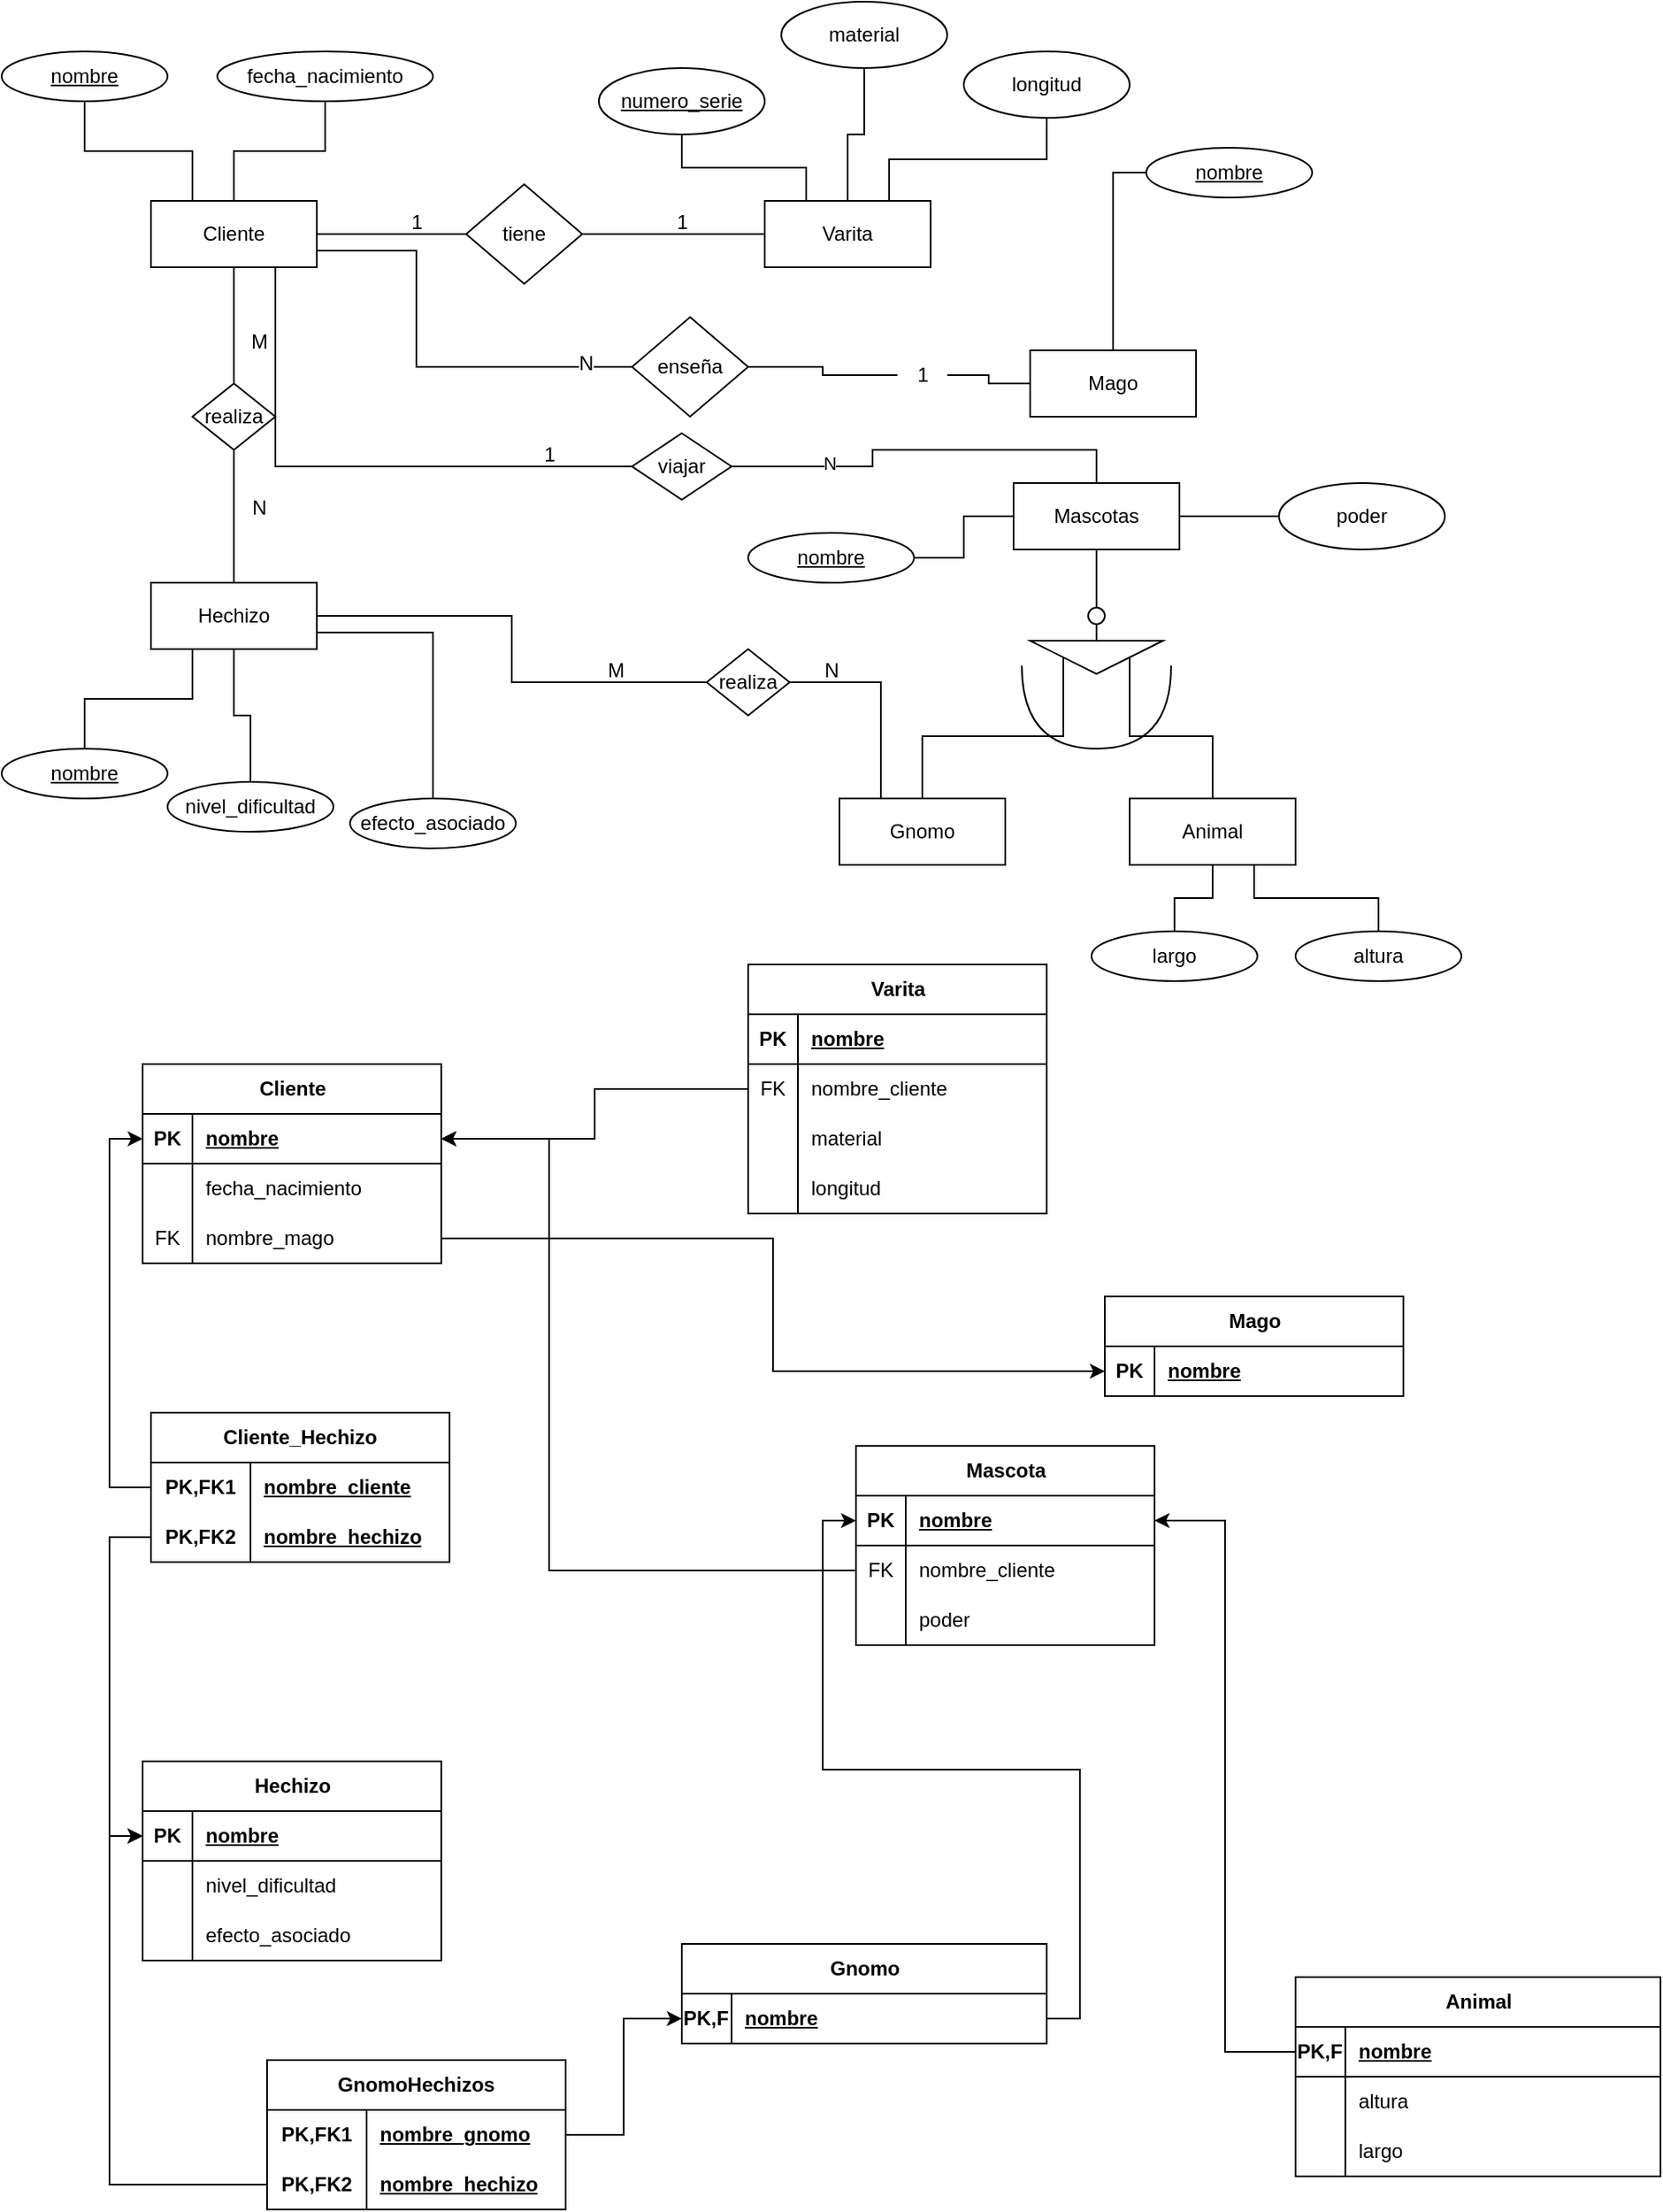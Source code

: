 <mxfile version="24.0.7" type="google">
  <diagram name="Página-1" id="wOPqb2MPbcytkNr85UUd">
    <mxGraphModel grid="1" page="1" gridSize="10" guides="1" tooltips="1" connect="1" arrows="1" fold="1" pageScale="1" pageWidth="827" pageHeight="1169" math="0" shadow="0">
      <root>
        <mxCell id="0" />
        <mxCell id="1" parent="0" />
        <mxCell id="b6xKNZe1MvJrpVU10Exj-15" style="edgeStyle=orthogonalEdgeStyle;shape=connector;rounded=0;orthogonalLoop=1;jettySize=auto;html=1;labelBackgroundColor=default;strokeColor=default;align=center;verticalAlign=middle;fontFamily=Helvetica;fontSize=12;fontColor=default;endArrow=none;endFill=0;elbow=vertical;" edge="1" parent="1" source="b6xKNZe1MvJrpVU10Exj-1">
          <mxGeometry relative="1" as="geometry">
            <mxPoint x="360" y="290" as="targetPoint" />
          </mxGeometry>
        </mxCell>
        <mxCell id="b6xKNZe1MvJrpVU10Exj-35" style="edgeStyle=orthogonalEdgeStyle;shape=connector;rounded=0;orthogonalLoop=1;jettySize=auto;html=1;exitX=0.5;exitY=1;exitDx=0;exitDy=0;entryX=0.5;entryY=0;entryDx=0;entryDy=0;labelBackgroundColor=default;strokeColor=default;align=center;verticalAlign=middle;fontFamily=Helvetica;fontSize=12;fontColor=default;endArrow=none;endFill=0;elbow=vertical;" edge="1" parent="1" source="b6xKNZe1MvJrpVU10Exj-1" target="b6xKNZe1MvJrpVU10Exj-31">
          <mxGeometry relative="1" as="geometry" />
        </mxCell>
        <mxCell id="KpW0eL8vqD1XTN94HoZP-3" style="edgeStyle=orthogonalEdgeStyle;rounded=0;orthogonalLoop=1;jettySize=auto;html=1;exitX=0.75;exitY=1;exitDx=0;exitDy=0;entryX=0;entryY=0.5;entryDx=0;entryDy=0;endArrow=none;endFill=0;" edge="1" parent="1" source="b6xKNZe1MvJrpVU10Exj-1" target="KpW0eL8vqD1XTN94HoZP-17">
          <mxGeometry relative="1" as="geometry">
            <mxPoint x="380" y="395" as="targetPoint" />
          </mxGeometry>
        </mxCell>
        <mxCell id="b6xKNZe1MvJrpVU10Exj-1" value="Cliente" style="whiteSpace=wrap;html=1;align=center;strokeColor=default;verticalAlign=middle;fontFamily=Helvetica;fontSize=12;fontColor=default;fillColor=default;" vertex="1" parent="1">
          <mxGeometry x="160" y="270" width="100" height="40" as="geometry" />
        </mxCell>
        <mxCell id="b6xKNZe1MvJrpVU10Exj-27" style="edgeStyle=orthogonalEdgeStyle;shape=connector;rounded=0;orthogonalLoop=1;jettySize=auto;html=1;exitX=0.5;exitY=1;exitDx=0;exitDy=0;entryX=0.25;entryY=0;entryDx=0;entryDy=0;labelBackgroundColor=default;strokeColor=default;align=center;verticalAlign=middle;fontFamily=Helvetica;fontSize=12;fontColor=default;endArrow=none;endFill=0;elbow=vertical;" edge="1" parent="1" source="b6xKNZe1MvJrpVU10Exj-2" target="b6xKNZe1MvJrpVU10Exj-1">
          <mxGeometry relative="1" as="geometry" />
        </mxCell>
        <mxCell id="b6xKNZe1MvJrpVU10Exj-2" value="nombre" style="ellipse;whiteSpace=wrap;html=1;align=center;fontStyle=4;strokeColor=default;verticalAlign=middle;fontFamily=Helvetica;fontSize=12;fontColor=default;fillColor=default;" vertex="1" parent="1">
          <mxGeometry x="70" y="180" width="100" height="30" as="geometry" />
        </mxCell>
        <mxCell id="b6xKNZe1MvJrpVU10Exj-28" style="edgeStyle=orthogonalEdgeStyle;shape=connector;rounded=0;orthogonalLoop=1;jettySize=auto;html=1;exitX=0.5;exitY=1;exitDx=0;exitDy=0;entryX=0.5;entryY=0;entryDx=0;entryDy=0;labelBackgroundColor=default;strokeColor=default;align=center;verticalAlign=middle;fontFamily=Helvetica;fontSize=12;fontColor=default;endArrow=none;endFill=0;elbow=vertical;" edge="1" parent="1" source="b6xKNZe1MvJrpVU10Exj-4" target="b6xKNZe1MvJrpVU10Exj-1">
          <mxGeometry relative="1" as="geometry" />
        </mxCell>
        <mxCell id="b6xKNZe1MvJrpVU10Exj-4" value="fecha_nacimiento" style="ellipse;whiteSpace=wrap;html=1;align=center;strokeColor=default;verticalAlign=middle;fontFamily=Helvetica;fontSize=12;fontColor=default;fillColor=default;" vertex="1" parent="1">
          <mxGeometry x="200" y="180" width="130" height="30" as="geometry" />
        </mxCell>
        <mxCell id="b6xKNZe1MvJrpVU10Exj-80" style="edgeStyle=orthogonalEdgeStyle;shape=connector;rounded=0;orthogonalLoop=1;jettySize=auto;html=1;exitX=0.5;exitY=0;exitDx=0;exitDy=0;entryX=0.5;entryY=1;entryDx=0;entryDy=0;labelBackgroundColor=default;strokeColor=default;align=center;verticalAlign=middle;fontFamily=Helvetica;fontSize=12;fontColor=default;endArrow=none;endFill=0;elbow=vertical;" edge="1" parent="1" source="b6xKNZe1MvJrpVU10Exj-7" target="b6xKNZe1MvJrpVU10Exj-79">
          <mxGeometry relative="1" as="geometry" />
        </mxCell>
        <mxCell id="b6xKNZe1MvJrpVU10Exj-7" value="Varita" style="whiteSpace=wrap;html=1;align=center;strokeColor=default;verticalAlign=middle;fontFamily=Helvetica;fontSize=12;fontColor=default;fillColor=default;" vertex="1" parent="1">
          <mxGeometry x="530" y="270" width="100" height="40" as="geometry" />
        </mxCell>
        <mxCell id="b6xKNZe1MvJrpVU10Exj-12" style="edgeStyle=orthogonalEdgeStyle;shape=connector;rounded=0;orthogonalLoop=1;jettySize=auto;html=1;exitX=0.5;exitY=1;exitDx=0;exitDy=0;entryX=0.25;entryY=0;entryDx=0;entryDy=0;labelBackgroundColor=default;strokeColor=default;align=center;verticalAlign=middle;fontFamily=Helvetica;fontSize=12;fontColor=default;endArrow=none;endFill=0;elbow=vertical;" edge="1" parent="1" source="b6xKNZe1MvJrpVU10Exj-8" target="b6xKNZe1MvJrpVU10Exj-7">
          <mxGeometry relative="1" as="geometry" />
        </mxCell>
        <mxCell id="b6xKNZe1MvJrpVU10Exj-8" value="numero_serie" style="ellipse;whiteSpace=wrap;html=1;align=center;fontStyle=4;strokeColor=default;verticalAlign=middle;fontFamily=Helvetica;fontSize=12;fontColor=default;fillColor=default;" vertex="1" parent="1">
          <mxGeometry x="430" y="190" width="100" height="40" as="geometry" />
        </mxCell>
        <mxCell id="b6xKNZe1MvJrpVU10Exj-14" style="edgeStyle=orthogonalEdgeStyle;shape=connector;rounded=0;orthogonalLoop=1;jettySize=auto;html=1;exitX=0.5;exitY=1;exitDx=0;exitDy=0;entryX=0.75;entryY=0;entryDx=0;entryDy=0;labelBackgroundColor=default;strokeColor=default;align=center;verticalAlign=middle;fontFamily=Helvetica;fontSize=12;fontColor=default;endArrow=none;endFill=0;elbow=vertical;" edge="1" parent="1" source="b6xKNZe1MvJrpVU10Exj-11" target="b6xKNZe1MvJrpVU10Exj-7">
          <mxGeometry relative="1" as="geometry" />
        </mxCell>
        <mxCell id="b6xKNZe1MvJrpVU10Exj-11" value="longitud" style="ellipse;whiteSpace=wrap;html=1;align=center;strokeColor=default;verticalAlign=middle;fontFamily=Helvetica;fontSize=12;fontColor=default;fillColor=default;" vertex="1" parent="1">
          <mxGeometry x="650" y="180" width="100" height="40" as="geometry" />
        </mxCell>
        <mxCell id="b6xKNZe1MvJrpVU10Exj-17" style="edgeStyle=orthogonalEdgeStyle;shape=connector;rounded=0;orthogonalLoop=1;jettySize=auto;html=1;exitX=1;exitY=0.5;exitDx=0;exitDy=0;entryX=0;entryY=0.5;entryDx=0;entryDy=0;labelBackgroundColor=default;strokeColor=default;align=center;verticalAlign=middle;fontFamily=Helvetica;fontSize=12;fontColor=default;endArrow=none;endFill=0;elbow=vertical;" edge="1" parent="1" source="b6xKNZe1MvJrpVU10Exj-16" target="b6xKNZe1MvJrpVU10Exj-7">
          <mxGeometry relative="1" as="geometry" />
        </mxCell>
        <mxCell id="b6xKNZe1MvJrpVU10Exj-16" value="tiene" style="shape=rhombus;perimeter=rhombusPerimeter;whiteSpace=wrap;html=1;align=center;strokeColor=default;verticalAlign=middle;fontFamily=Helvetica;fontSize=12;fontColor=default;fillColor=default;" vertex="1" parent="1">
          <mxGeometry x="350" y="260" width="70" height="60" as="geometry" />
        </mxCell>
        <mxCell id="b6xKNZe1MvJrpVU10Exj-18" value="1" style="text;html=1;align=center;verticalAlign=middle;resizable=0;points=[];autosize=1;strokeColor=none;fillColor=none;fontSize=12;fontFamily=Helvetica;fontColor=default;" vertex="1" parent="1">
          <mxGeometry x="305" y="268" width="30" height="30" as="geometry" />
        </mxCell>
        <mxCell id="b6xKNZe1MvJrpVU10Exj-19" value="1" style="text;html=1;align=center;verticalAlign=middle;resizable=0;points=[];autosize=1;strokeColor=none;fillColor=none;fontSize=12;fontFamily=Helvetica;fontColor=default;" vertex="1" parent="1">
          <mxGeometry x="465" y="268" width="30" height="30" as="geometry" />
        </mxCell>
        <mxCell id="b6xKNZe1MvJrpVU10Exj-77" style="edgeStyle=orthogonalEdgeStyle;shape=connector;rounded=0;orthogonalLoop=1;jettySize=auto;html=1;entryX=0;entryY=0.5;entryDx=0;entryDy=0;labelBackgroundColor=default;strokeColor=default;align=center;verticalAlign=middle;fontFamily=Helvetica;fontSize=12;fontColor=default;endArrow=none;endFill=0;elbow=vertical;" edge="1" parent="1" source="b6xKNZe1MvJrpVU10Exj-20" target="b6xKNZe1MvJrpVU10Exj-76">
          <mxGeometry relative="1" as="geometry" />
        </mxCell>
        <mxCell id="b6xKNZe1MvJrpVU10Exj-20" value="Hechizo" style="whiteSpace=wrap;html=1;align=center;strokeColor=default;verticalAlign=middle;fontFamily=Helvetica;fontSize=12;fontColor=default;fillColor=default;" vertex="1" parent="1">
          <mxGeometry x="160" y="500" width="100" height="40" as="geometry" />
        </mxCell>
        <mxCell id="b6xKNZe1MvJrpVU10Exj-24" style="edgeStyle=orthogonalEdgeStyle;shape=connector;rounded=0;orthogonalLoop=1;jettySize=auto;html=1;exitX=0.5;exitY=0;exitDx=0;exitDy=0;entryX=0.25;entryY=1;entryDx=0;entryDy=0;labelBackgroundColor=default;strokeColor=default;align=center;verticalAlign=middle;fontFamily=Helvetica;fontSize=12;fontColor=default;endArrow=none;endFill=0;elbow=vertical;" edge="1" parent="1" source="b6xKNZe1MvJrpVU10Exj-21" target="b6xKNZe1MvJrpVU10Exj-20">
          <mxGeometry relative="1" as="geometry" />
        </mxCell>
        <mxCell id="b6xKNZe1MvJrpVU10Exj-21" value="nombre" style="ellipse;whiteSpace=wrap;html=1;align=center;fontStyle=4;strokeColor=default;verticalAlign=middle;fontFamily=Helvetica;fontSize=12;fontColor=default;fillColor=default;" vertex="1" parent="1">
          <mxGeometry x="70" y="600" width="100" height="30" as="geometry" />
        </mxCell>
        <mxCell id="b6xKNZe1MvJrpVU10Exj-25" style="edgeStyle=orthogonalEdgeStyle;shape=connector;rounded=0;orthogonalLoop=1;jettySize=auto;html=1;entryX=0.5;entryY=1;entryDx=0;entryDy=0;labelBackgroundColor=default;strokeColor=default;align=center;verticalAlign=middle;fontFamily=Helvetica;fontSize=12;fontColor=default;endArrow=none;endFill=0;elbow=vertical;" edge="1" parent="1" source="b6xKNZe1MvJrpVU10Exj-22" target="b6xKNZe1MvJrpVU10Exj-20">
          <mxGeometry relative="1" as="geometry" />
        </mxCell>
        <mxCell id="b6xKNZe1MvJrpVU10Exj-22" value="nivel_dificultad" style="ellipse;whiteSpace=wrap;html=1;align=center;strokeColor=default;verticalAlign=middle;fontFamily=Helvetica;fontSize=12;fontColor=default;fillColor=default;" vertex="1" parent="1">
          <mxGeometry x="170" y="620" width="100" height="30" as="geometry" />
        </mxCell>
        <mxCell id="b6xKNZe1MvJrpVU10Exj-36" style="edgeStyle=orthogonalEdgeStyle;shape=connector;rounded=0;orthogonalLoop=1;jettySize=auto;html=1;exitX=0.5;exitY=0;exitDx=0;exitDy=0;entryX=1;entryY=0.75;entryDx=0;entryDy=0;labelBackgroundColor=default;strokeColor=default;align=center;verticalAlign=middle;fontFamily=Helvetica;fontSize=12;fontColor=default;endArrow=none;endFill=0;elbow=vertical;" edge="1" parent="1" source="b6xKNZe1MvJrpVU10Exj-23" target="b6xKNZe1MvJrpVU10Exj-20">
          <mxGeometry relative="1" as="geometry" />
        </mxCell>
        <mxCell id="b6xKNZe1MvJrpVU10Exj-23" value="efecto_asociado" style="ellipse;whiteSpace=wrap;html=1;align=center;strokeColor=default;verticalAlign=middle;fontFamily=Helvetica;fontSize=12;fontColor=default;fillColor=default;" vertex="1" parent="1">
          <mxGeometry x="280" y="630" width="100" height="30" as="geometry" />
        </mxCell>
        <mxCell id="b6xKNZe1MvJrpVU10Exj-32" style="edgeStyle=orthogonalEdgeStyle;shape=connector;rounded=0;orthogonalLoop=1;jettySize=auto;html=1;entryX=0.5;entryY=0;entryDx=0;entryDy=0;labelBackgroundColor=default;strokeColor=default;align=center;verticalAlign=middle;fontFamily=Helvetica;fontSize=12;fontColor=default;endArrow=none;endFill=0;elbow=vertical;" edge="1" parent="1" source="b6xKNZe1MvJrpVU10Exj-31" target="b6xKNZe1MvJrpVU10Exj-20">
          <mxGeometry relative="1" as="geometry" />
        </mxCell>
        <mxCell id="b6xKNZe1MvJrpVU10Exj-31" value="realiza" style="shape=rhombus;perimeter=rhombusPerimeter;whiteSpace=wrap;html=1;align=center;strokeColor=default;verticalAlign=middle;fontFamily=Helvetica;fontSize=12;fontColor=default;fillColor=default;" vertex="1" parent="1">
          <mxGeometry x="185" y="380" width="50" height="40" as="geometry" />
        </mxCell>
        <mxCell id="b6xKNZe1MvJrpVU10Exj-33" value="N" style="text;html=1;align=center;verticalAlign=middle;resizable=0;points=[];autosize=1;strokeColor=none;fillColor=none;fontSize=12;fontFamily=Helvetica;fontColor=default;" vertex="1" parent="1">
          <mxGeometry x="210" y="440" width="30" height="30" as="geometry" />
        </mxCell>
        <mxCell id="b6xKNZe1MvJrpVU10Exj-34" value="M" style="text;html=1;align=center;verticalAlign=middle;resizable=0;points=[];autosize=1;strokeColor=none;fillColor=none;fontSize=12;fontFamily=Helvetica;fontColor=default;" vertex="1" parent="1">
          <mxGeometry x="210" y="340" width="30" height="30" as="geometry" />
        </mxCell>
        <mxCell id="b6xKNZe1MvJrpVU10Exj-48" style="edgeStyle=orthogonalEdgeStyle;shape=connector;rounded=0;orthogonalLoop=1;jettySize=auto;html=1;entryX=1;entryY=0.5;entryDx=0;entryDy=0;labelBackgroundColor=default;strokeColor=default;align=center;verticalAlign=middle;fontFamily=Helvetica;fontSize=12;fontColor=default;endArrow=none;endFill=0;elbow=vertical;" edge="1" parent="1" source="b6xKNZe1MvJrpVU10Exj-51" target="b6xKNZe1MvJrpVU10Exj-47">
          <mxGeometry relative="1" as="geometry" />
        </mxCell>
        <mxCell id="b6xKNZe1MvJrpVU10Exj-42" value="Mago" style="whiteSpace=wrap;html=1;align=center;strokeColor=default;verticalAlign=middle;fontFamily=Helvetica;fontSize=12;fontColor=default;fillColor=default;" vertex="1" parent="1">
          <mxGeometry x="690" y="360" width="100" height="40" as="geometry" />
        </mxCell>
        <mxCell id="b6xKNZe1MvJrpVU10Exj-55" style="edgeStyle=orthogonalEdgeStyle;shape=connector;rounded=0;orthogonalLoop=1;jettySize=auto;html=1;entryX=0.5;entryY=0;entryDx=0;entryDy=0;labelBackgroundColor=default;strokeColor=default;align=center;verticalAlign=middle;fontFamily=Helvetica;fontSize=12;fontColor=default;endArrow=none;endFill=0;elbow=vertical;" edge="1" parent="1" source="b6xKNZe1MvJrpVU10Exj-43" target="b6xKNZe1MvJrpVU10Exj-42">
          <mxGeometry relative="1" as="geometry">
            <Array as="points">
              <mxPoint x="740" y="253" />
            </Array>
          </mxGeometry>
        </mxCell>
        <mxCell id="b6xKNZe1MvJrpVU10Exj-43" value="nombre" style="ellipse;whiteSpace=wrap;html=1;align=center;fontStyle=4;strokeColor=default;verticalAlign=middle;fontFamily=Helvetica;fontSize=12;fontColor=default;fillColor=default;" vertex="1" parent="1">
          <mxGeometry x="760" y="238" width="100" height="30" as="geometry" />
        </mxCell>
        <mxCell id="b6xKNZe1MvJrpVU10Exj-49" style="edgeStyle=orthogonalEdgeStyle;shape=connector;rounded=0;orthogonalLoop=1;jettySize=auto;html=1;entryX=1;entryY=0.75;entryDx=0;entryDy=0;labelBackgroundColor=default;strokeColor=default;align=center;verticalAlign=middle;fontFamily=Helvetica;fontSize=12;fontColor=default;endArrow=none;endFill=0;elbow=vertical;" edge="1" parent="1" source="b6xKNZe1MvJrpVU10Exj-47" target="b6xKNZe1MvJrpVU10Exj-1">
          <mxGeometry relative="1" as="geometry">
            <Array as="points">
              <mxPoint x="320" y="370" />
              <mxPoint x="320" y="300" />
            </Array>
          </mxGeometry>
        </mxCell>
        <mxCell id="b6xKNZe1MvJrpVU10Exj-50" value="N" style="edgeLabel;html=1;align=center;verticalAlign=middle;resizable=0;points=[];fontSize=12;fontFamily=Helvetica;fontColor=default;" connectable="0" vertex="1" parent="b6xKNZe1MvJrpVU10Exj-49">
          <mxGeometry x="-0.786" y="-2" relative="1" as="geometry">
            <mxPoint as="offset" />
          </mxGeometry>
        </mxCell>
        <mxCell id="b6xKNZe1MvJrpVU10Exj-47" value="enseña" style="shape=rhombus;perimeter=rhombusPerimeter;whiteSpace=wrap;html=1;align=center;strokeColor=default;verticalAlign=middle;fontFamily=Helvetica;fontSize=12;fontColor=default;fillColor=default;" vertex="1" parent="1">
          <mxGeometry x="450" y="340" width="70" height="60" as="geometry" />
        </mxCell>
        <mxCell id="b6xKNZe1MvJrpVU10Exj-56" value="" style="edgeStyle=orthogonalEdgeStyle;shape=connector;rounded=0;orthogonalLoop=1;jettySize=auto;html=1;entryX=1;entryY=0.5;entryDx=0;entryDy=0;labelBackgroundColor=default;strokeColor=default;align=center;verticalAlign=middle;fontFamily=Helvetica;fontSize=12;fontColor=default;endArrow=none;endFill=0;elbow=vertical;" edge="1" parent="1" source="b6xKNZe1MvJrpVU10Exj-42" target="b6xKNZe1MvJrpVU10Exj-51">
          <mxGeometry relative="1" as="geometry">
            <mxPoint x="690" y="380" as="sourcePoint" />
            <mxPoint x="480" y="430" as="targetPoint" />
          </mxGeometry>
        </mxCell>
        <mxCell id="b6xKNZe1MvJrpVU10Exj-51" value="1" style="text;html=1;align=center;verticalAlign=middle;resizable=0;points=[];autosize=1;strokeColor=none;fillColor=none;fontSize=12;fontFamily=Helvetica;fontColor=default;" vertex="1" parent="1">
          <mxGeometry x="610" y="360" width="30" height="30" as="geometry" />
        </mxCell>
        <mxCell id="b6xKNZe1MvJrpVU10Exj-61" style="edgeStyle=orthogonalEdgeStyle;shape=connector;rounded=0;orthogonalLoop=1;jettySize=auto;html=1;exitX=0.5;exitY=1;exitDx=0;exitDy=0;entryX=0;entryY=0.5;entryDx=0;entryDy=0;labelBackgroundColor=default;strokeColor=default;align=center;verticalAlign=middle;fontFamily=Helvetica;fontSize=12;fontColor=default;endArrow=none;endFill=0;elbow=vertical;" edge="1" parent="1" source="b6xKNZe1MvJrpVU10Exj-58" target="b6xKNZe1MvJrpVU10Exj-59">
          <mxGeometry relative="1" as="geometry" />
        </mxCell>
        <mxCell id="b6xKNZe1MvJrpVU10Exj-182" style="edgeStyle=orthogonalEdgeStyle;shape=connector;rounded=0;orthogonalLoop=1;jettySize=auto;html=1;entryX=0;entryY=0.5;entryDx=0;entryDy=0;labelBackgroundColor=default;strokeColor=default;align=center;verticalAlign=middle;fontFamily=Helvetica;fontSize=12;fontColor=default;endArrow=none;endFill=0;elbow=vertical;" edge="1" parent="1" source="b6xKNZe1MvJrpVU10Exj-58" target="b6xKNZe1MvJrpVU10Exj-181">
          <mxGeometry relative="1" as="geometry" />
        </mxCell>
        <mxCell id="b6xKNZe1MvJrpVU10Exj-58" value="Mascotas" style="whiteSpace=wrap;html=1;align=center;strokeColor=default;verticalAlign=middle;fontFamily=Helvetica;fontSize=12;fontColor=default;fillColor=default;" vertex="1" parent="1">
          <mxGeometry x="680" y="440" width="100" height="40" as="geometry" />
        </mxCell>
        <mxCell id="b6xKNZe1MvJrpVU10Exj-67" style="edgeStyle=orthogonalEdgeStyle;shape=connector;rounded=0;orthogonalLoop=1;jettySize=auto;html=1;exitX=0.5;exitY=0;exitDx=0;exitDy=0;labelBackgroundColor=default;strokeColor=default;align=center;verticalAlign=middle;fontFamily=Helvetica;fontSize=12;fontColor=default;endArrow=none;endFill=0;elbow=vertical;" edge="1" parent="1" source="b6xKNZe1MvJrpVU10Exj-59" target="b6xKNZe1MvJrpVU10Exj-63">
          <mxGeometry relative="1" as="geometry" />
        </mxCell>
        <mxCell id="b6xKNZe1MvJrpVU10Exj-59" value="" style="triangle;whiteSpace=wrap;html=1;strokeColor=default;align=center;verticalAlign=middle;fontFamily=Helvetica;fontSize=12;fontColor=default;fillColor=default;rotation=90;" vertex="1" parent="1">
          <mxGeometry x="720" y="505" width="20" height="80" as="geometry" />
        </mxCell>
        <mxCell id="b6xKNZe1MvJrpVU10Exj-60" value="" style="ellipse;whiteSpace=wrap;html=1;aspect=fixed;strokeColor=default;align=center;verticalAlign=middle;fontFamily=Helvetica;fontSize=12;fontColor=default;fillColor=default;" vertex="1" parent="1">
          <mxGeometry x="725" y="515" width="10" height="10" as="geometry" />
        </mxCell>
        <mxCell id="b6xKNZe1MvJrpVU10Exj-66" style="edgeStyle=orthogonalEdgeStyle;shape=connector;rounded=0;orthogonalLoop=1;jettySize=auto;html=1;exitX=0.5;exitY=0;exitDx=0;exitDy=0;entryX=0.5;entryY=1;entryDx=0;entryDy=0;labelBackgroundColor=default;strokeColor=default;align=center;verticalAlign=middle;fontFamily=Helvetica;fontSize=12;fontColor=default;endArrow=none;endFill=0;elbow=vertical;" edge="1" parent="1" source="b6xKNZe1MvJrpVU10Exj-62" target="b6xKNZe1MvJrpVU10Exj-59">
          <mxGeometry relative="1" as="geometry" />
        </mxCell>
        <mxCell id="b6xKNZe1MvJrpVU10Exj-62" value="Gnomo" style="whiteSpace=wrap;html=1;align=center;strokeColor=default;verticalAlign=middle;fontFamily=Helvetica;fontSize=12;fontColor=default;fillColor=default;" vertex="1" parent="1">
          <mxGeometry x="575" y="630" width="100" height="40" as="geometry" />
        </mxCell>
        <mxCell id="b6xKNZe1MvJrpVU10Exj-75" style="edgeStyle=orthogonalEdgeStyle;shape=connector;rounded=0;orthogonalLoop=1;jettySize=auto;html=1;exitX=0.75;exitY=1;exitDx=0;exitDy=0;entryX=0.5;entryY=0;entryDx=0;entryDy=0;labelBackgroundColor=default;strokeColor=default;align=center;verticalAlign=middle;fontFamily=Helvetica;fontSize=12;fontColor=default;endArrow=none;endFill=0;elbow=vertical;" edge="1" parent="1" source="b6xKNZe1MvJrpVU10Exj-63" target="b6xKNZe1MvJrpVU10Exj-72">
          <mxGeometry relative="1" as="geometry" />
        </mxCell>
        <mxCell id="b6xKNZe1MvJrpVU10Exj-63" value="Animal" style="whiteSpace=wrap;html=1;align=center;strokeColor=default;verticalAlign=middle;fontFamily=Helvetica;fontSize=12;fontColor=default;fillColor=default;" vertex="1" parent="1">
          <mxGeometry x="750" y="630" width="100" height="40" as="geometry" />
        </mxCell>
        <mxCell id="b6xKNZe1MvJrpVU10Exj-65" style="edgeStyle=orthogonalEdgeStyle;shape=connector;rounded=0;orthogonalLoop=1;jettySize=auto;html=1;exitX=1;exitY=0.5;exitDx=0;exitDy=0;entryX=0;entryY=0.5;entryDx=0;entryDy=0;labelBackgroundColor=default;strokeColor=default;align=center;verticalAlign=middle;fontFamily=Helvetica;fontSize=12;fontColor=default;endArrow=none;endFill=0;elbow=vertical;" edge="1" parent="1" source="b6xKNZe1MvJrpVU10Exj-64" target="b6xKNZe1MvJrpVU10Exj-58">
          <mxGeometry relative="1" as="geometry" />
        </mxCell>
        <mxCell id="b6xKNZe1MvJrpVU10Exj-64" value="nombre" style="ellipse;whiteSpace=wrap;html=1;align=center;fontStyle=4;strokeColor=default;verticalAlign=middle;fontFamily=Helvetica;fontSize=12;fontColor=default;fillColor=default;" vertex="1" parent="1">
          <mxGeometry x="520" y="470" width="100" height="30" as="geometry" />
        </mxCell>
        <mxCell id="b6xKNZe1MvJrpVU10Exj-71" value="" style="curved=1;endArrow=none;html=1;rounded=0;labelBackgroundColor=default;strokeColor=default;align=center;verticalAlign=middle;fontFamily=Helvetica;fontSize=12;fontColor=default;shape=connector;edgeStyle=orthogonalEdgeStyle;elbow=vertical;endFill=0;" edge="1" parent="1">
          <mxGeometry width="50" height="50" relative="1" as="geometry">
            <mxPoint x="685" y="550" as="sourcePoint" />
            <mxPoint x="775" y="550" as="targetPoint" />
            <Array as="points">
              <mxPoint x="775" y="600" />
              <mxPoint x="725" y="550" />
            </Array>
          </mxGeometry>
        </mxCell>
        <mxCell id="b6xKNZe1MvJrpVU10Exj-72" value="altura" style="ellipse;whiteSpace=wrap;html=1;align=center;strokeColor=default;verticalAlign=middle;fontFamily=Helvetica;fontSize=12;fontColor=default;fillColor=default;" vertex="1" parent="1">
          <mxGeometry x="850" y="710" width="100" height="30" as="geometry" />
        </mxCell>
        <mxCell id="b6xKNZe1MvJrpVU10Exj-74" style="edgeStyle=orthogonalEdgeStyle;shape=connector;rounded=0;orthogonalLoop=1;jettySize=auto;html=1;exitX=0.5;exitY=0;exitDx=0;exitDy=0;entryX=0.5;entryY=1;entryDx=0;entryDy=0;labelBackgroundColor=default;strokeColor=default;align=center;verticalAlign=middle;fontFamily=Helvetica;fontSize=12;fontColor=default;endArrow=none;endFill=0;elbow=vertical;" edge="1" parent="1" source="b6xKNZe1MvJrpVU10Exj-73" target="b6xKNZe1MvJrpVU10Exj-63">
          <mxGeometry relative="1" as="geometry" />
        </mxCell>
        <mxCell id="b6xKNZe1MvJrpVU10Exj-73" value="largo" style="ellipse;whiteSpace=wrap;html=1;align=center;strokeColor=default;verticalAlign=middle;fontFamily=Helvetica;fontSize=12;fontColor=default;fillColor=default;" vertex="1" parent="1">
          <mxGeometry x="727" y="710" width="100" height="30" as="geometry" />
        </mxCell>
        <mxCell id="b6xKNZe1MvJrpVU10Exj-78" style="edgeStyle=orthogonalEdgeStyle;shape=connector;rounded=0;orthogonalLoop=1;jettySize=auto;html=1;exitX=1;exitY=0.5;exitDx=0;exitDy=0;entryX=0.25;entryY=0;entryDx=0;entryDy=0;labelBackgroundColor=default;strokeColor=default;align=center;verticalAlign=middle;fontFamily=Helvetica;fontSize=12;fontColor=default;endArrow=none;endFill=0;elbow=vertical;" edge="1" parent="1" source="b6xKNZe1MvJrpVU10Exj-76" target="b6xKNZe1MvJrpVU10Exj-62">
          <mxGeometry relative="1" as="geometry" />
        </mxCell>
        <mxCell id="b6xKNZe1MvJrpVU10Exj-76" value="realiza" style="shape=rhombus;perimeter=rhombusPerimeter;whiteSpace=wrap;html=1;align=center;strokeColor=default;verticalAlign=middle;fontFamily=Helvetica;fontSize=12;fontColor=default;fillColor=default;" vertex="1" parent="1">
          <mxGeometry x="495" y="540" width="50" height="40" as="geometry" />
        </mxCell>
        <mxCell id="b6xKNZe1MvJrpVU10Exj-79" value="material" style="ellipse;whiteSpace=wrap;html=1;align=center;strokeColor=default;verticalAlign=middle;fontFamily=Helvetica;fontSize=12;fontColor=default;fillColor=default;" vertex="1" parent="1">
          <mxGeometry x="540" y="150" width="100" height="40" as="geometry" />
        </mxCell>
        <mxCell id="b6xKNZe1MvJrpVU10Exj-94" value="Cliente" style="shape=table;startSize=30;container=1;collapsible=1;childLayout=tableLayout;fixedRows=1;rowLines=0;fontStyle=1;align=center;resizeLast=1;html=1;strokeColor=default;verticalAlign=middle;fontFamily=Helvetica;fontSize=12;fontColor=default;fillColor=default;" vertex="1" parent="1">
          <mxGeometry x="155" y="790" width="180" height="120" as="geometry" />
        </mxCell>
        <mxCell id="b6xKNZe1MvJrpVU10Exj-95" value="" style="shape=tableRow;horizontal=0;startSize=0;swimlaneHead=0;swimlaneBody=0;fillColor=none;collapsible=0;dropTarget=0;points=[[0,0.5],[1,0.5]];portConstraint=eastwest;top=0;left=0;right=0;bottom=1;strokeColor=default;align=center;verticalAlign=middle;fontFamily=Helvetica;fontSize=12;fontColor=default;html=1;" vertex="1" parent="b6xKNZe1MvJrpVU10Exj-94">
          <mxGeometry y="30" width="180" height="30" as="geometry" />
        </mxCell>
        <mxCell id="b6xKNZe1MvJrpVU10Exj-96" value="PK" style="shape=partialRectangle;connectable=0;fillColor=none;top=0;left=0;bottom=0;right=0;fontStyle=1;overflow=hidden;whiteSpace=wrap;html=1;strokeColor=default;align=center;verticalAlign=middle;fontFamily=Helvetica;fontSize=12;fontColor=default;" vertex="1" parent="b6xKNZe1MvJrpVU10Exj-95">
          <mxGeometry width="30" height="30" as="geometry">
            <mxRectangle width="30" height="30" as="alternateBounds" />
          </mxGeometry>
        </mxCell>
        <mxCell id="b6xKNZe1MvJrpVU10Exj-97" value="nombre" style="shape=partialRectangle;connectable=0;fillColor=none;top=0;left=0;bottom=0;right=0;align=left;spacingLeft=6;fontStyle=5;overflow=hidden;whiteSpace=wrap;html=1;strokeColor=default;verticalAlign=middle;fontFamily=Helvetica;fontSize=12;fontColor=default;" vertex="1" parent="b6xKNZe1MvJrpVU10Exj-95">
          <mxGeometry x="30" width="150" height="30" as="geometry">
            <mxRectangle width="150" height="30" as="alternateBounds" />
          </mxGeometry>
        </mxCell>
        <mxCell id="b6xKNZe1MvJrpVU10Exj-98" value="" style="shape=tableRow;horizontal=0;startSize=0;swimlaneHead=0;swimlaneBody=0;fillColor=none;collapsible=0;dropTarget=0;points=[[0,0.5],[1,0.5]];portConstraint=eastwest;top=0;left=0;right=0;bottom=0;strokeColor=default;align=center;verticalAlign=middle;fontFamily=Helvetica;fontSize=12;fontColor=default;html=1;" vertex="1" parent="b6xKNZe1MvJrpVU10Exj-94">
          <mxGeometry y="60" width="180" height="30" as="geometry" />
        </mxCell>
        <mxCell id="b6xKNZe1MvJrpVU10Exj-99" value="" style="shape=partialRectangle;connectable=0;fillColor=none;top=0;left=0;bottom=0;right=0;editable=1;overflow=hidden;whiteSpace=wrap;html=1;strokeColor=default;align=center;verticalAlign=middle;fontFamily=Helvetica;fontSize=12;fontColor=default;" vertex="1" parent="b6xKNZe1MvJrpVU10Exj-98">
          <mxGeometry width="30" height="30" as="geometry">
            <mxRectangle width="30" height="30" as="alternateBounds" />
          </mxGeometry>
        </mxCell>
        <mxCell id="b6xKNZe1MvJrpVU10Exj-100" value="fecha_nacimiento" style="shape=partialRectangle;connectable=0;fillColor=none;top=0;left=0;bottom=0;right=0;align=left;spacingLeft=6;overflow=hidden;whiteSpace=wrap;html=1;strokeColor=default;verticalAlign=middle;fontFamily=Helvetica;fontSize=12;fontColor=default;" vertex="1" parent="b6xKNZe1MvJrpVU10Exj-98">
          <mxGeometry x="30" width="150" height="30" as="geometry">
            <mxRectangle width="150" height="30" as="alternateBounds" />
          </mxGeometry>
        </mxCell>
        <mxCell id="b6xKNZe1MvJrpVU10Exj-121" value="" style="shape=tableRow;horizontal=0;startSize=0;swimlaneHead=0;swimlaneBody=0;fillColor=none;collapsible=0;dropTarget=0;points=[[0,0.5],[1,0.5]];portConstraint=eastwest;top=0;left=0;right=0;bottom=0;strokeColor=default;align=center;verticalAlign=middle;fontFamily=Helvetica;fontSize=12;fontColor=default;html=1;" vertex="1" parent="b6xKNZe1MvJrpVU10Exj-94">
          <mxGeometry y="90" width="180" height="30" as="geometry" />
        </mxCell>
        <mxCell id="b6xKNZe1MvJrpVU10Exj-122" value="FK" style="shape=partialRectangle;connectable=0;fillColor=none;top=0;left=0;bottom=0;right=0;editable=1;overflow=hidden;whiteSpace=wrap;html=1;strokeColor=default;align=center;verticalAlign=middle;fontFamily=Helvetica;fontSize=12;fontColor=default;" vertex="1" parent="b6xKNZe1MvJrpVU10Exj-121">
          <mxGeometry width="30" height="30" as="geometry">
            <mxRectangle width="30" height="30" as="alternateBounds" />
          </mxGeometry>
        </mxCell>
        <mxCell id="b6xKNZe1MvJrpVU10Exj-123" value="nombre_mago" style="shape=partialRectangle;connectable=0;fillColor=none;top=0;left=0;bottom=0;right=0;align=left;spacingLeft=6;overflow=hidden;whiteSpace=wrap;html=1;strokeColor=default;verticalAlign=middle;fontFamily=Helvetica;fontSize=12;fontColor=default;" vertex="1" parent="b6xKNZe1MvJrpVU10Exj-121">
          <mxGeometry x="30" width="150" height="30" as="geometry">
            <mxRectangle width="150" height="30" as="alternateBounds" />
          </mxGeometry>
        </mxCell>
        <mxCell id="b6xKNZe1MvJrpVU10Exj-107" value="Varita" style="shape=table;startSize=30;container=1;collapsible=1;childLayout=tableLayout;fixedRows=1;rowLines=0;fontStyle=1;align=center;resizeLast=1;html=1;strokeColor=default;verticalAlign=middle;fontFamily=Helvetica;fontSize=12;fontColor=default;fillColor=default;" vertex="1" parent="1">
          <mxGeometry x="520" y="730" width="180" height="150" as="geometry" />
        </mxCell>
        <mxCell id="b6xKNZe1MvJrpVU10Exj-108" value="" style="shape=tableRow;horizontal=0;startSize=0;swimlaneHead=0;swimlaneBody=0;fillColor=none;collapsible=0;dropTarget=0;points=[[0,0.5],[1,0.5]];portConstraint=eastwest;top=0;left=0;right=0;bottom=1;strokeColor=default;align=center;verticalAlign=middle;fontFamily=Helvetica;fontSize=12;fontColor=default;html=1;" vertex="1" parent="b6xKNZe1MvJrpVU10Exj-107">
          <mxGeometry y="30" width="180" height="30" as="geometry" />
        </mxCell>
        <mxCell id="b6xKNZe1MvJrpVU10Exj-109" value="PK" style="shape=partialRectangle;connectable=0;fillColor=none;top=0;left=0;bottom=0;right=0;fontStyle=1;overflow=hidden;whiteSpace=wrap;html=1;strokeColor=default;align=center;verticalAlign=middle;fontFamily=Helvetica;fontSize=12;fontColor=default;" vertex="1" parent="b6xKNZe1MvJrpVU10Exj-108">
          <mxGeometry width="30" height="30" as="geometry">
            <mxRectangle width="30" height="30" as="alternateBounds" />
          </mxGeometry>
        </mxCell>
        <mxCell id="b6xKNZe1MvJrpVU10Exj-110" value="nombre" style="shape=partialRectangle;connectable=0;fillColor=none;top=0;left=0;bottom=0;right=0;align=left;spacingLeft=6;fontStyle=5;overflow=hidden;whiteSpace=wrap;html=1;strokeColor=default;verticalAlign=middle;fontFamily=Helvetica;fontSize=12;fontColor=default;" vertex="1" parent="b6xKNZe1MvJrpVU10Exj-108">
          <mxGeometry x="30" width="150" height="30" as="geometry">
            <mxRectangle width="150" height="30" as="alternateBounds" />
          </mxGeometry>
        </mxCell>
        <mxCell id="b6xKNZe1MvJrpVU10Exj-111" value="" style="shape=tableRow;horizontal=0;startSize=0;swimlaneHead=0;swimlaneBody=0;fillColor=none;collapsible=0;dropTarget=0;points=[[0,0.5],[1,0.5]];portConstraint=eastwest;top=0;left=0;right=0;bottom=0;strokeColor=default;align=center;verticalAlign=middle;fontFamily=Helvetica;fontSize=12;fontColor=default;html=1;" vertex="1" parent="b6xKNZe1MvJrpVU10Exj-107">
          <mxGeometry y="60" width="180" height="30" as="geometry" />
        </mxCell>
        <mxCell id="b6xKNZe1MvJrpVU10Exj-112" value="FK" style="shape=partialRectangle;connectable=0;fillColor=none;top=0;left=0;bottom=0;right=0;editable=1;overflow=hidden;whiteSpace=wrap;html=1;strokeColor=default;align=center;verticalAlign=middle;fontFamily=Helvetica;fontSize=12;fontColor=default;" vertex="1" parent="b6xKNZe1MvJrpVU10Exj-111">
          <mxGeometry width="30" height="30" as="geometry">
            <mxRectangle width="30" height="30" as="alternateBounds" />
          </mxGeometry>
        </mxCell>
        <mxCell id="b6xKNZe1MvJrpVU10Exj-113" value="nombre_cliente" style="shape=partialRectangle;connectable=0;fillColor=none;top=0;left=0;bottom=0;right=0;align=left;spacingLeft=6;overflow=hidden;whiteSpace=wrap;html=1;strokeColor=default;verticalAlign=middle;fontFamily=Helvetica;fontSize=12;fontColor=default;" vertex="1" parent="b6xKNZe1MvJrpVU10Exj-111">
          <mxGeometry x="30" width="150" height="30" as="geometry">
            <mxRectangle width="150" height="30" as="alternateBounds" />
          </mxGeometry>
        </mxCell>
        <mxCell id="b6xKNZe1MvJrpVU10Exj-114" value="" style="shape=tableRow;horizontal=0;startSize=0;swimlaneHead=0;swimlaneBody=0;fillColor=none;collapsible=0;dropTarget=0;points=[[0,0.5],[1,0.5]];portConstraint=eastwest;top=0;left=0;right=0;bottom=0;strokeColor=default;align=center;verticalAlign=middle;fontFamily=Helvetica;fontSize=12;fontColor=default;html=1;" vertex="1" parent="b6xKNZe1MvJrpVU10Exj-107">
          <mxGeometry y="90" width="180" height="30" as="geometry" />
        </mxCell>
        <mxCell id="b6xKNZe1MvJrpVU10Exj-115" value="" style="shape=partialRectangle;connectable=0;fillColor=none;top=0;left=0;bottom=0;right=0;editable=1;overflow=hidden;whiteSpace=wrap;html=1;strokeColor=default;align=center;verticalAlign=middle;fontFamily=Helvetica;fontSize=12;fontColor=default;" vertex="1" parent="b6xKNZe1MvJrpVU10Exj-114">
          <mxGeometry width="30" height="30" as="geometry">
            <mxRectangle width="30" height="30" as="alternateBounds" />
          </mxGeometry>
        </mxCell>
        <mxCell id="b6xKNZe1MvJrpVU10Exj-116" value="material" style="shape=partialRectangle;connectable=0;fillColor=none;top=0;left=0;bottom=0;right=0;align=left;spacingLeft=6;overflow=hidden;whiteSpace=wrap;html=1;strokeColor=default;verticalAlign=middle;fontFamily=Helvetica;fontSize=12;fontColor=default;" vertex="1" parent="b6xKNZe1MvJrpVU10Exj-114">
          <mxGeometry x="30" width="150" height="30" as="geometry">
            <mxRectangle width="150" height="30" as="alternateBounds" />
          </mxGeometry>
        </mxCell>
        <mxCell id="b6xKNZe1MvJrpVU10Exj-117" value="" style="shape=tableRow;horizontal=0;startSize=0;swimlaneHead=0;swimlaneBody=0;fillColor=none;collapsible=0;dropTarget=0;points=[[0,0.5],[1,0.5]];portConstraint=eastwest;top=0;left=0;right=0;bottom=0;strokeColor=default;align=center;verticalAlign=middle;fontFamily=Helvetica;fontSize=12;fontColor=default;html=1;" vertex="1" parent="b6xKNZe1MvJrpVU10Exj-107">
          <mxGeometry y="120" width="180" height="30" as="geometry" />
        </mxCell>
        <mxCell id="b6xKNZe1MvJrpVU10Exj-118" value="" style="shape=partialRectangle;connectable=0;fillColor=none;top=0;left=0;bottom=0;right=0;editable=1;overflow=hidden;whiteSpace=wrap;html=1;strokeColor=default;align=center;verticalAlign=middle;fontFamily=Helvetica;fontSize=12;fontColor=default;" vertex="1" parent="b6xKNZe1MvJrpVU10Exj-117">
          <mxGeometry width="30" height="30" as="geometry">
            <mxRectangle width="30" height="30" as="alternateBounds" />
          </mxGeometry>
        </mxCell>
        <mxCell id="b6xKNZe1MvJrpVU10Exj-119" value="longitud" style="shape=partialRectangle;connectable=0;fillColor=none;top=0;left=0;bottom=0;right=0;align=left;spacingLeft=6;overflow=hidden;whiteSpace=wrap;html=1;strokeColor=default;verticalAlign=middle;fontFamily=Helvetica;fontSize=12;fontColor=default;" vertex="1" parent="b6xKNZe1MvJrpVU10Exj-117">
          <mxGeometry x="30" width="150" height="30" as="geometry">
            <mxRectangle width="150" height="30" as="alternateBounds" />
          </mxGeometry>
        </mxCell>
        <mxCell id="b6xKNZe1MvJrpVU10Exj-120" style="edgeStyle=orthogonalEdgeStyle;shape=connector;rounded=0;orthogonalLoop=1;jettySize=auto;html=1;exitX=0;exitY=0.5;exitDx=0;exitDy=0;entryX=1;entryY=0.5;entryDx=0;entryDy=0;labelBackgroundColor=default;strokeColor=default;align=center;verticalAlign=middle;fontFamily=Helvetica;fontSize=12;fontColor=default;endArrow=classic;endFill=1;elbow=vertical;" edge="1" parent="1" source="b6xKNZe1MvJrpVU10Exj-111" target="b6xKNZe1MvJrpVU10Exj-95">
          <mxGeometry relative="1" as="geometry" />
        </mxCell>
        <mxCell id="b6xKNZe1MvJrpVU10Exj-124" value="Mago" style="shape=table;startSize=30;container=1;collapsible=1;childLayout=tableLayout;fixedRows=1;rowLines=0;fontStyle=1;align=center;resizeLast=1;html=1;strokeColor=default;verticalAlign=middle;fontFamily=Helvetica;fontSize=12;fontColor=default;fillColor=default;" vertex="1" parent="1">
          <mxGeometry x="735" y="930" width="180" height="60" as="geometry" />
        </mxCell>
        <mxCell id="b6xKNZe1MvJrpVU10Exj-125" value="" style="shape=tableRow;horizontal=0;startSize=0;swimlaneHead=0;swimlaneBody=0;fillColor=none;collapsible=0;dropTarget=0;points=[[0,0.5],[1,0.5]];portConstraint=eastwest;top=0;left=0;right=0;bottom=1;strokeColor=default;align=center;verticalAlign=middle;fontFamily=Helvetica;fontSize=12;fontColor=default;html=1;" vertex="1" parent="b6xKNZe1MvJrpVU10Exj-124">
          <mxGeometry y="30" width="180" height="30" as="geometry" />
        </mxCell>
        <mxCell id="b6xKNZe1MvJrpVU10Exj-126" value="PK" style="shape=partialRectangle;connectable=0;fillColor=none;top=0;left=0;bottom=0;right=0;fontStyle=1;overflow=hidden;whiteSpace=wrap;html=1;strokeColor=default;align=center;verticalAlign=middle;fontFamily=Helvetica;fontSize=12;fontColor=default;" vertex="1" parent="b6xKNZe1MvJrpVU10Exj-125">
          <mxGeometry width="30" height="30" as="geometry">
            <mxRectangle width="30" height="30" as="alternateBounds" />
          </mxGeometry>
        </mxCell>
        <mxCell id="b6xKNZe1MvJrpVU10Exj-127" value="nombre" style="shape=partialRectangle;connectable=0;fillColor=none;top=0;left=0;bottom=0;right=0;align=left;spacingLeft=6;fontStyle=5;overflow=hidden;whiteSpace=wrap;html=1;strokeColor=default;verticalAlign=middle;fontFamily=Helvetica;fontSize=12;fontColor=default;" vertex="1" parent="b6xKNZe1MvJrpVU10Exj-125">
          <mxGeometry x="30" width="150" height="30" as="geometry">
            <mxRectangle width="150" height="30" as="alternateBounds" />
          </mxGeometry>
        </mxCell>
        <mxCell id="b6xKNZe1MvJrpVU10Exj-137" style="edgeStyle=orthogonalEdgeStyle;shape=connector;rounded=0;orthogonalLoop=1;jettySize=auto;html=1;entryX=0;entryY=0.5;entryDx=0;entryDy=0;labelBackgroundColor=default;strokeColor=default;align=center;verticalAlign=middle;fontFamily=Helvetica;fontSize=12;fontColor=default;endArrow=classic;endFill=1;elbow=vertical;" edge="1" parent="1" source="b6xKNZe1MvJrpVU10Exj-121" target="b6xKNZe1MvJrpVU10Exj-125">
          <mxGeometry relative="1" as="geometry" />
        </mxCell>
        <mxCell id="b6xKNZe1MvJrpVU10Exj-148" value="Hechizo" style="shape=table;startSize=30;container=1;collapsible=1;childLayout=tableLayout;fixedRows=1;rowLines=0;fontStyle=1;align=center;resizeLast=1;html=1;strokeColor=default;verticalAlign=middle;fontFamily=Helvetica;fontSize=12;fontColor=default;fillColor=default;" vertex="1" parent="1">
          <mxGeometry x="155" y="1210" width="180" height="120" as="geometry" />
        </mxCell>
        <mxCell id="b6xKNZe1MvJrpVU10Exj-149" value="" style="shape=tableRow;horizontal=0;startSize=0;swimlaneHead=0;swimlaneBody=0;fillColor=none;collapsible=0;dropTarget=0;points=[[0,0.5],[1,0.5]];portConstraint=eastwest;top=0;left=0;right=0;bottom=1;strokeColor=default;align=center;verticalAlign=middle;fontFamily=Helvetica;fontSize=12;fontColor=default;html=1;" vertex="1" parent="b6xKNZe1MvJrpVU10Exj-148">
          <mxGeometry y="30" width="180" height="30" as="geometry" />
        </mxCell>
        <mxCell id="b6xKNZe1MvJrpVU10Exj-150" value="PK" style="shape=partialRectangle;connectable=0;fillColor=none;top=0;left=0;bottom=0;right=0;fontStyle=1;overflow=hidden;whiteSpace=wrap;html=1;strokeColor=default;align=center;verticalAlign=middle;fontFamily=Helvetica;fontSize=12;fontColor=default;" vertex="1" parent="b6xKNZe1MvJrpVU10Exj-149">
          <mxGeometry width="30" height="30" as="geometry">
            <mxRectangle width="30" height="30" as="alternateBounds" />
          </mxGeometry>
        </mxCell>
        <mxCell id="b6xKNZe1MvJrpVU10Exj-151" value="nombre" style="shape=partialRectangle;connectable=0;fillColor=none;top=0;left=0;bottom=0;right=0;align=left;spacingLeft=6;fontStyle=5;overflow=hidden;whiteSpace=wrap;html=1;strokeColor=default;verticalAlign=middle;fontFamily=Helvetica;fontSize=12;fontColor=default;" vertex="1" parent="b6xKNZe1MvJrpVU10Exj-149">
          <mxGeometry x="30" width="150" height="30" as="geometry">
            <mxRectangle width="150" height="30" as="alternateBounds" />
          </mxGeometry>
        </mxCell>
        <mxCell id="b6xKNZe1MvJrpVU10Exj-152" value="" style="shape=tableRow;horizontal=0;startSize=0;swimlaneHead=0;swimlaneBody=0;fillColor=none;collapsible=0;dropTarget=0;points=[[0,0.5],[1,0.5]];portConstraint=eastwest;top=0;left=0;right=0;bottom=0;strokeColor=default;align=center;verticalAlign=middle;fontFamily=Helvetica;fontSize=12;fontColor=default;html=1;" vertex="1" parent="b6xKNZe1MvJrpVU10Exj-148">
          <mxGeometry y="60" width="180" height="30" as="geometry" />
        </mxCell>
        <mxCell id="b6xKNZe1MvJrpVU10Exj-153" value="" style="shape=partialRectangle;connectable=0;fillColor=none;top=0;left=0;bottom=0;right=0;editable=1;overflow=hidden;whiteSpace=wrap;html=1;strokeColor=default;align=center;verticalAlign=middle;fontFamily=Helvetica;fontSize=12;fontColor=default;" vertex="1" parent="b6xKNZe1MvJrpVU10Exj-152">
          <mxGeometry width="30" height="30" as="geometry">
            <mxRectangle width="30" height="30" as="alternateBounds" />
          </mxGeometry>
        </mxCell>
        <mxCell id="b6xKNZe1MvJrpVU10Exj-154" value="nivel_dificultad" style="shape=partialRectangle;connectable=0;fillColor=none;top=0;left=0;bottom=0;right=0;align=left;spacingLeft=6;overflow=hidden;whiteSpace=wrap;html=1;strokeColor=default;verticalAlign=middle;fontFamily=Helvetica;fontSize=12;fontColor=default;" vertex="1" parent="b6xKNZe1MvJrpVU10Exj-152">
          <mxGeometry x="30" width="150" height="30" as="geometry">
            <mxRectangle width="150" height="30" as="alternateBounds" />
          </mxGeometry>
        </mxCell>
        <mxCell id="b6xKNZe1MvJrpVU10Exj-155" value="" style="shape=tableRow;horizontal=0;startSize=0;swimlaneHead=0;swimlaneBody=0;fillColor=none;collapsible=0;dropTarget=0;points=[[0,0.5],[1,0.5]];portConstraint=eastwest;top=0;left=0;right=0;bottom=0;strokeColor=default;align=center;verticalAlign=middle;fontFamily=Helvetica;fontSize=12;fontColor=default;html=1;" vertex="1" parent="b6xKNZe1MvJrpVU10Exj-148">
          <mxGeometry y="90" width="180" height="30" as="geometry" />
        </mxCell>
        <mxCell id="b6xKNZe1MvJrpVU10Exj-156" value="" style="shape=partialRectangle;connectable=0;fillColor=none;top=0;left=0;bottom=0;right=0;editable=1;overflow=hidden;whiteSpace=wrap;html=1;strokeColor=default;align=center;verticalAlign=middle;fontFamily=Helvetica;fontSize=12;fontColor=default;" vertex="1" parent="b6xKNZe1MvJrpVU10Exj-155">
          <mxGeometry width="30" height="30" as="geometry">
            <mxRectangle width="30" height="30" as="alternateBounds" />
          </mxGeometry>
        </mxCell>
        <mxCell id="b6xKNZe1MvJrpVU10Exj-157" value="efecto_asociado" style="shape=partialRectangle;connectable=0;fillColor=none;top=0;left=0;bottom=0;right=0;align=left;spacingLeft=6;overflow=hidden;whiteSpace=wrap;html=1;strokeColor=default;verticalAlign=middle;fontFamily=Helvetica;fontSize=12;fontColor=default;" vertex="1" parent="b6xKNZe1MvJrpVU10Exj-155">
          <mxGeometry x="30" width="150" height="30" as="geometry">
            <mxRectangle width="150" height="30" as="alternateBounds" />
          </mxGeometry>
        </mxCell>
        <mxCell id="b6xKNZe1MvJrpVU10Exj-158" value="Cliente_Hechizo" style="shape=table;startSize=30;container=1;collapsible=1;childLayout=tableLayout;fixedRows=1;rowLines=0;fontStyle=1;align=center;resizeLast=1;html=1;whiteSpace=wrap;strokeColor=default;verticalAlign=middle;fontFamily=Helvetica;fontSize=12;fontColor=default;fillColor=default;" vertex="1" parent="1">
          <mxGeometry x="160" y="1000" width="180" height="90" as="geometry" />
        </mxCell>
        <mxCell id="b6xKNZe1MvJrpVU10Exj-159" value="" style="shape=tableRow;horizontal=0;startSize=0;swimlaneHead=0;swimlaneBody=0;fillColor=none;collapsible=0;dropTarget=0;points=[[0,0.5],[1,0.5]];portConstraint=eastwest;top=0;left=0;right=0;bottom=0;html=1;strokeColor=default;align=center;verticalAlign=middle;fontFamily=Helvetica;fontSize=12;fontColor=default;" vertex="1" parent="b6xKNZe1MvJrpVU10Exj-158">
          <mxGeometry y="30" width="180" height="30" as="geometry" />
        </mxCell>
        <mxCell id="b6xKNZe1MvJrpVU10Exj-160" value="PK,FK1" style="shape=partialRectangle;connectable=0;fillColor=none;top=0;left=0;bottom=0;right=0;fontStyle=1;overflow=hidden;html=1;whiteSpace=wrap;strokeColor=default;align=center;verticalAlign=middle;fontFamily=Helvetica;fontSize=12;fontColor=default;" vertex="1" parent="b6xKNZe1MvJrpVU10Exj-159">
          <mxGeometry width="60" height="30" as="geometry">
            <mxRectangle width="60" height="30" as="alternateBounds" />
          </mxGeometry>
        </mxCell>
        <mxCell id="b6xKNZe1MvJrpVU10Exj-161" value="nombre_cliente" style="shape=partialRectangle;connectable=0;fillColor=none;top=0;left=0;bottom=0;right=0;align=left;spacingLeft=6;fontStyle=5;overflow=hidden;html=1;whiteSpace=wrap;strokeColor=default;verticalAlign=middle;fontFamily=Helvetica;fontSize=12;fontColor=default;" vertex="1" parent="b6xKNZe1MvJrpVU10Exj-159">
          <mxGeometry x="60" width="120" height="30" as="geometry">
            <mxRectangle width="120" height="30" as="alternateBounds" />
          </mxGeometry>
        </mxCell>
        <mxCell id="b6xKNZe1MvJrpVU10Exj-162" value="" style="shape=tableRow;horizontal=0;startSize=0;swimlaneHead=0;swimlaneBody=0;fillColor=none;collapsible=0;dropTarget=0;points=[[0,0.5],[1,0.5]];portConstraint=eastwest;top=0;left=0;right=0;bottom=1;html=1;strokeColor=default;align=center;verticalAlign=middle;fontFamily=Helvetica;fontSize=12;fontColor=default;" vertex="1" parent="b6xKNZe1MvJrpVU10Exj-158">
          <mxGeometry y="60" width="180" height="30" as="geometry" />
        </mxCell>
        <mxCell id="b6xKNZe1MvJrpVU10Exj-163" value="PK,FK2" style="shape=partialRectangle;connectable=0;fillColor=none;top=0;left=0;bottom=0;right=0;fontStyle=1;overflow=hidden;html=1;whiteSpace=wrap;strokeColor=default;align=center;verticalAlign=middle;fontFamily=Helvetica;fontSize=12;fontColor=default;" vertex="1" parent="b6xKNZe1MvJrpVU10Exj-162">
          <mxGeometry width="60" height="30" as="geometry">
            <mxRectangle width="60" height="30" as="alternateBounds" />
          </mxGeometry>
        </mxCell>
        <mxCell id="b6xKNZe1MvJrpVU10Exj-164" value="nombre_hechizo" style="shape=partialRectangle;connectable=0;fillColor=none;top=0;left=0;bottom=0;right=0;align=left;spacingLeft=6;fontStyle=5;overflow=hidden;html=1;whiteSpace=wrap;strokeColor=default;verticalAlign=middle;fontFamily=Helvetica;fontSize=12;fontColor=default;" vertex="1" parent="b6xKNZe1MvJrpVU10Exj-162">
          <mxGeometry x="60" width="120" height="30" as="geometry">
            <mxRectangle width="120" height="30" as="alternateBounds" />
          </mxGeometry>
        </mxCell>
        <mxCell id="b6xKNZe1MvJrpVU10Exj-171" style="edgeStyle=orthogonalEdgeStyle;shape=connector;rounded=0;orthogonalLoop=1;jettySize=auto;html=1;entryX=0;entryY=0.5;entryDx=0;entryDy=0;labelBackgroundColor=default;strokeColor=default;align=center;verticalAlign=middle;fontFamily=Helvetica;fontSize=12;fontColor=default;endArrow=classic;endFill=1;elbow=vertical;" edge="1" parent="1" source="b6xKNZe1MvJrpVU10Exj-159" target="b6xKNZe1MvJrpVU10Exj-95">
          <mxGeometry relative="1" as="geometry" />
        </mxCell>
        <mxCell id="b6xKNZe1MvJrpVU10Exj-172" style="edgeStyle=orthogonalEdgeStyle;shape=connector;rounded=0;orthogonalLoop=1;jettySize=auto;html=1;entryX=0;entryY=0.5;entryDx=0;entryDy=0;labelBackgroundColor=default;strokeColor=default;align=center;verticalAlign=middle;fontFamily=Helvetica;fontSize=12;fontColor=default;endArrow=classic;endFill=1;elbow=vertical;" edge="1" parent="1" source="b6xKNZe1MvJrpVU10Exj-162" target="b6xKNZe1MvJrpVU10Exj-149">
          <mxGeometry relative="1" as="geometry" />
        </mxCell>
        <mxCell id="b6xKNZe1MvJrpVU10Exj-181" value="poder" style="ellipse;whiteSpace=wrap;html=1;align=center;strokeColor=default;verticalAlign=middle;fontFamily=Helvetica;fontSize=12;fontColor=default;fillColor=default;" vertex="1" parent="1">
          <mxGeometry x="840" y="440" width="100" height="40" as="geometry" />
        </mxCell>
        <mxCell id="b6xKNZe1MvJrpVU10Exj-186" value="Mascota" style="shape=table;startSize=30;container=1;collapsible=1;childLayout=tableLayout;fixedRows=1;rowLines=0;fontStyle=1;align=center;resizeLast=1;html=1;strokeColor=default;verticalAlign=middle;fontFamily=Helvetica;fontSize=12;fontColor=default;fillColor=default;" vertex="1" parent="1">
          <mxGeometry x="585" y="1020" width="180" height="120" as="geometry" />
        </mxCell>
        <mxCell id="b6xKNZe1MvJrpVU10Exj-187" value="" style="shape=tableRow;horizontal=0;startSize=0;swimlaneHead=0;swimlaneBody=0;fillColor=none;collapsible=0;dropTarget=0;points=[[0,0.5],[1,0.5]];portConstraint=eastwest;top=0;left=0;right=0;bottom=1;strokeColor=default;align=center;verticalAlign=middle;fontFamily=Helvetica;fontSize=12;fontColor=default;html=1;" vertex="1" parent="b6xKNZe1MvJrpVU10Exj-186">
          <mxGeometry y="30" width="180" height="30" as="geometry" />
        </mxCell>
        <mxCell id="b6xKNZe1MvJrpVU10Exj-188" value="PK" style="shape=partialRectangle;connectable=0;fillColor=none;top=0;left=0;bottom=0;right=0;fontStyle=1;overflow=hidden;whiteSpace=wrap;html=1;strokeColor=default;align=center;verticalAlign=middle;fontFamily=Helvetica;fontSize=12;fontColor=default;" vertex="1" parent="b6xKNZe1MvJrpVU10Exj-187">
          <mxGeometry width="30" height="30" as="geometry">
            <mxRectangle width="30" height="30" as="alternateBounds" />
          </mxGeometry>
        </mxCell>
        <mxCell id="b6xKNZe1MvJrpVU10Exj-189" value="nombre" style="shape=partialRectangle;connectable=0;fillColor=none;top=0;left=0;bottom=0;right=0;align=left;spacingLeft=6;fontStyle=5;overflow=hidden;whiteSpace=wrap;html=1;strokeColor=default;verticalAlign=middle;fontFamily=Helvetica;fontSize=12;fontColor=default;" vertex="1" parent="b6xKNZe1MvJrpVU10Exj-187">
          <mxGeometry x="30" width="150" height="30" as="geometry">
            <mxRectangle width="150" height="30" as="alternateBounds" />
          </mxGeometry>
        </mxCell>
        <mxCell id="b6xKNZe1MvJrpVU10Exj-190" value="" style="shape=tableRow;horizontal=0;startSize=0;swimlaneHead=0;swimlaneBody=0;fillColor=none;collapsible=0;dropTarget=0;points=[[0,0.5],[1,0.5]];portConstraint=eastwest;top=0;left=0;right=0;bottom=0;strokeColor=default;align=center;verticalAlign=middle;fontFamily=Helvetica;fontSize=12;fontColor=default;html=1;" vertex="1" parent="b6xKNZe1MvJrpVU10Exj-186">
          <mxGeometry y="60" width="180" height="30" as="geometry" />
        </mxCell>
        <mxCell id="b6xKNZe1MvJrpVU10Exj-191" value="FK" style="shape=partialRectangle;connectable=0;fillColor=none;top=0;left=0;bottom=0;right=0;editable=1;overflow=hidden;whiteSpace=wrap;html=1;strokeColor=default;align=center;verticalAlign=middle;fontFamily=Helvetica;fontSize=12;fontColor=default;" vertex="1" parent="b6xKNZe1MvJrpVU10Exj-190">
          <mxGeometry width="30" height="30" as="geometry">
            <mxRectangle width="30" height="30" as="alternateBounds" />
          </mxGeometry>
        </mxCell>
        <mxCell id="b6xKNZe1MvJrpVU10Exj-192" value="nombre_cliente" style="shape=partialRectangle;connectable=0;fillColor=none;top=0;left=0;bottom=0;right=0;align=left;spacingLeft=6;overflow=hidden;whiteSpace=wrap;html=1;strokeColor=default;verticalAlign=middle;fontFamily=Helvetica;fontSize=12;fontColor=default;" vertex="1" parent="b6xKNZe1MvJrpVU10Exj-190">
          <mxGeometry x="30" width="150" height="30" as="geometry">
            <mxRectangle width="150" height="30" as="alternateBounds" />
          </mxGeometry>
        </mxCell>
        <mxCell id="KpW0eL8vqD1XTN94HoZP-28" value="" style="shape=tableRow;horizontal=0;startSize=0;swimlaneHead=0;swimlaneBody=0;fillColor=none;collapsible=0;dropTarget=0;points=[[0,0.5],[1,0.5]];portConstraint=eastwest;top=0;left=0;right=0;bottom=0;strokeColor=default;align=center;verticalAlign=middle;fontFamily=Helvetica;fontSize=12;fontColor=default;html=1;" vertex="1" parent="b6xKNZe1MvJrpVU10Exj-186">
          <mxGeometry y="90" width="180" height="30" as="geometry" />
        </mxCell>
        <mxCell id="KpW0eL8vqD1XTN94HoZP-29" value="" style="shape=partialRectangle;connectable=0;fillColor=none;top=0;left=0;bottom=0;right=0;editable=1;overflow=hidden;whiteSpace=wrap;html=1;strokeColor=default;align=center;verticalAlign=middle;fontFamily=Helvetica;fontSize=12;fontColor=default;" vertex="1" parent="KpW0eL8vqD1XTN94HoZP-28">
          <mxGeometry width="30" height="30" as="geometry">
            <mxRectangle width="30" height="30" as="alternateBounds" />
          </mxGeometry>
        </mxCell>
        <mxCell id="KpW0eL8vqD1XTN94HoZP-30" value="poder" style="shape=partialRectangle;connectable=0;fillColor=none;top=0;left=0;bottom=0;right=0;align=left;spacingLeft=6;overflow=hidden;whiteSpace=wrap;html=1;strokeColor=default;verticalAlign=middle;fontFamily=Helvetica;fontSize=12;fontColor=default;" vertex="1" parent="KpW0eL8vqD1XTN94HoZP-28">
          <mxGeometry x="30" width="150" height="30" as="geometry">
            <mxRectangle width="150" height="30" as="alternateBounds" />
          </mxGeometry>
        </mxCell>
        <mxCell id="b6xKNZe1MvJrpVU10Exj-200" style="edgeStyle=orthogonalEdgeStyle;shape=connector;rounded=0;orthogonalLoop=1;jettySize=auto;html=1;entryX=1;entryY=0.5;entryDx=0;entryDy=0;labelBackgroundColor=default;strokeColor=default;align=center;verticalAlign=middle;fontFamily=Helvetica;fontSize=12;fontColor=default;endArrow=classic;endFill=1;elbow=vertical;exitX=0;exitY=0.5;exitDx=0;exitDy=0;" edge="1" parent="1" source="b6xKNZe1MvJrpVU10Exj-205" target="b6xKNZe1MvJrpVU10Exj-187">
          <mxGeometry relative="1" as="geometry">
            <mxPoint x="850" y="1365" as="sourcePoint" />
          </mxGeometry>
        </mxCell>
        <mxCell id="b6xKNZe1MvJrpVU10Exj-204" value="Animal" style="shape=table;startSize=30;container=1;collapsible=1;childLayout=tableLayout;fixedRows=1;rowLines=0;fontStyle=1;align=center;resizeLast=1;html=1;strokeColor=default;verticalAlign=middle;fontFamily=Helvetica;fontSize=12;fontColor=default;fillColor=default;" vertex="1" parent="1">
          <mxGeometry x="850" y="1340" width="220" height="120" as="geometry" />
        </mxCell>
        <mxCell id="b6xKNZe1MvJrpVU10Exj-205" value="" style="shape=tableRow;horizontal=0;startSize=0;swimlaneHead=0;swimlaneBody=0;fillColor=none;collapsible=0;dropTarget=0;points=[[0,0.5],[1,0.5]];portConstraint=eastwest;top=0;left=0;right=0;bottom=1;strokeColor=default;align=center;verticalAlign=middle;fontFamily=Helvetica;fontSize=12;fontColor=default;html=1;" vertex="1" parent="b6xKNZe1MvJrpVU10Exj-204">
          <mxGeometry y="30" width="220" height="30" as="geometry" />
        </mxCell>
        <mxCell id="b6xKNZe1MvJrpVU10Exj-206" value="PK,FK" style="shape=partialRectangle;connectable=0;fillColor=none;top=0;left=0;bottom=0;right=0;fontStyle=1;overflow=hidden;whiteSpace=wrap;html=1;strokeColor=default;align=center;verticalAlign=middle;fontFamily=Helvetica;fontSize=12;fontColor=default;" vertex="1" parent="b6xKNZe1MvJrpVU10Exj-205">
          <mxGeometry width="30" height="30" as="geometry">
            <mxRectangle width="30" height="30" as="alternateBounds" />
          </mxGeometry>
        </mxCell>
        <mxCell id="b6xKNZe1MvJrpVU10Exj-207" value="nombre" style="shape=partialRectangle;connectable=0;fillColor=none;top=0;left=0;bottom=0;right=0;align=left;spacingLeft=6;fontStyle=5;overflow=hidden;whiteSpace=wrap;html=1;strokeColor=default;verticalAlign=middle;fontFamily=Helvetica;fontSize=12;fontColor=default;" vertex="1" parent="b6xKNZe1MvJrpVU10Exj-205">
          <mxGeometry x="30" width="190" height="30" as="geometry">
            <mxRectangle width="190" height="30" as="alternateBounds" />
          </mxGeometry>
        </mxCell>
        <mxCell id="b6xKNZe1MvJrpVU10Exj-208" value="" style="shape=tableRow;horizontal=0;startSize=0;swimlaneHead=0;swimlaneBody=0;fillColor=none;collapsible=0;dropTarget=0;points=[[0,0.5],[1,0.5]];portConstraint=eastwest;top=0;left=0;right=0;bottom=0;strokeColor=default;align=center;verticalAlign=middle;fontFamily=Helvetica;fontSize=12;fontColor=default;html=1;" vertex="1" parent="b6xKNZe1MvJrpVU10Exj-204">
          <mxGeometry y="60" width="220" height="30" as="geometry" />
        </mxCell>
        <mxCell id="b6xKNZe1MvJrpVU10Exj-209" value="" style="shape=partialRectangle;connectable=0;fillColor=none;top=0;left=0;bottom=0;right=0;editable=1;overflow=hidden;whiteSpace=wrap;html=1;strokeColor=default;align=center;verticalAlign=middle;fontFamily=Helvetica;fontSize=12;fontColor=default;" vertex="1" parent="b6xKNZe1MvJrpVU10Exj-208">
          <mxGeometry width="30" height="30" as="geometry">
            <mxRectangle width="30" height="30" as="alternateBounds" />
          </mxGeometry>
        </mxCell>
        <mxCell id="b6xKNZe1MvJrpVU10Exj-210" value="altura" style="shape=partialRectangle;connectable=0;fillColor=none;top=0;left=0;bottom=0;right=0;align=left;spacingLeft=6;overflow=hidden;whiteSpace=wrap;html=1;strokeColor=default;verticalAlign=middle;fontFamily=Helvetica;fontSize=12;fontColor=default;" vertex="1" parent="b6xKNZe1MvJrpVU10Exj-208">
          <mxGeometry x="30" width="190" height="30" as="geometry">
            <mxRectangle width="190" height="30" as="alternateBounds" />
          </mxGeometry>
        </mxCell>
        <mxCell id="b6xKNZe1MvJrpVU10Exj-211" value="" style="shape=tableRow;horizontal=0;startSize=0;swimlaneHead=0;swimlaneBody=0;fillColor=none;collapsible=0;dropTarget=0;points=[[0,0.5],[1,0.5]];portConstraint=eastwest;top=0;left=0;right=0;bottom=0;strokeColor=default;align=center;verticalAlign=middle;fontFamily=Helvetica;fontSize=12;fontColor=default;html=1;" vertex="1" parent="b6xKNZe1MvJrpVU10Exj-204">
          <mxGeometry y="90" width="220" height="30" as="geometry" />
        </mxCell>
        <mxCell id="b6xKNZe1MvJrpVU10Exj-212" value="" style="shape=partialRectangle;connectable=0;fillColor=none;top=0;left=0;bottom=0;right=0;editable=1;overflow=hidden;whiteSpace=wrap;html=1;strokeColor=default;align=center;verticalAlign=middle;fontFamily=Helvetica;fontSize=12;fontColor=default;" vertex="1" parent="b6xKNZe1MvJrpVU10Exj-211">
          <mxGeometry width="30" height="30" as="geometry">
            <mxRectangle width="30" height="30" as="alternateBounds" />
          </mxGeometry>
        </mxCell>
        <mxCell id="b6xKNZe1MvJrpVU10Exj-213" value="largo" style="shape=partialRectangle;connectable=0;fillColor=none;top=0;left=0;bottom=0;right=0;align=left;spacingLeft=6;overflow=hidden;whiteSpace=wrap;html=1;strokeColor=default;verticalAlign=middle;fontFamily=Helvetica;fontSize=12;fontColor=default;" vertex="1" parent="b6xKNZe1MvJrpVU10Exj-211">
          <mxGeometry x="30" width="190" height="30" as="geometry">
            <mxRectangle width="190" height="30" as="alternateBounds" />
          </mxGeometry>
        </mxCell>
        <mxCell id="b6xKNZe1MvJrpVU10Exj-214" value="Gnomo" style="shape=table;startSize=30;container=1;collapsible=1;childLayout=tableLayout;fixedRows=1;rowLines=0;fontStyle=1;align=center;resizeLast=1;html=1;strokeColor=default;verticalAlign=middle;fontFamily=Helvetica;fontSize=12;fontColor=default;fillColor=default;" vertex="1" parent="1">
          <mxGeometry x="480" y="1320" width="220" height="60" as="geometry" />
        </mxCell>
        <mxCell id="b6xKNZe1MvJrpVU10Exj-215" value="" style="shape=tableRow;horizontal=0;startSize=0;swimlaneHead=0;swimlaneBody=0;fillColor=none;collapsible=0;dropTarget=0;points=[[0,0.5],[1,0.5]];portConstraint=eastwest;top=0;left=0;right=0;bottom=1;strokeColor=default;align=center;verticalAlign=middle;fontFamily=Helvetica;fontSize=12;fontColor=default;html=1;" vertex="1" parent="b6xKNZe1MvJrpVU10Exj-214">
          <mxGeometry y="30" width="220" height="30" as="geometry" />
        </mxCell>
        <mxCell id="b6xKNZe1MvJrpVU10Exj-216" value="PK,FK" style="shape=partialRectangle;connectable=0;fillColor=none;top=0;left=0;bottom=0;right=0;fontStyle=1;overflow=hidden;whiteSpace=wrap;html=1;strokeColor=default;align=center;verticalAlign=middle;fontFamily=Helvetica;fontSize=12;fontColor=default;" vertex="1" parent="b6xKNZe1MvJrpVU10Exj-215">
          <mxGeometry width="30" height="30" as="geometry">
            <mxRectangle width="30" height="30" as="alternateBounds" />
          </mxGeometry>
        </mxCell>
        <mxCell id="b6xKNZe1MvJrpVU10Exj-217" value="nombre" style="shape=partialRectangle;connectable=0;fillColor=none;top=0;left=0;bottom=0;right=0;align=left;spacingLeft=6;fontStyle=5;overflow=hidden;whiteSpace=wrap;html=1;strokeColor=default;verticalAlign=middle;fontFamily=Helvetica;fontSize=12;fontColor=default;" vertex="1" parent="b6xKNZe1MvJrpVU10Exj-215">
          <mxGeometry x="30" width="190" height="30" as="geometry">
            <mxRectangle width="190" height="30" as="alternateBounds" />
          </mxGeometry>
        </mxCell>
        <mxCell id="b6xKNZe1MvJrpVU10Exj-225" style="edgeStyle=orthogonalEdgeStyle;shape=connector;rounded=0;orthogonalLoop=1;jettySize=auto;html=1;entryX=0;entryY=0.5;entryDx=0;entryDy=0;labelBackgroundColor=default;strokeColor=default;align=center;verticalAlign=middle;fontFamily=Helvetica;fontSize=12;fontColor=default;endArrow=classic;endFill=1;elbow=vertical;" edge="1" parent="1" source="b6xKNZe1MvJrpVU10Exj-215" target="b6xKNZe1MvJrpVU10Exj-187">
          <mxGeometry relative="1" as="geometry" />
        </mxCell>
        <mxCell id="b6xKNZe1MvJrpVU10Exj-234" style="edgeStyle=orthogonalEdgeStyle;shape=connector;rounded=0;orthogonalLoop=1;jettySize=auto;html=1;entryX=0;entryY=0.5;entryDx=0;entryDy=0;labelBackgroundColor=default;strokeColor=default;align=center;verticalAlign=middle;fontFamily=Helvetica;fontSize=12;fontColor=default;endArrow=classic;endFill=1;elbow=vertical;" edge="1" parent="1" source="b6xKNZe1MvJrpVU10Exj-227" target="b6xKNZe1MvJrpVU10Exj-215">
          <mxGeometry relative="1" as="geometry" />
        </mxCell>
        <mxCell id="b6xKNZe1MvJrpVU10Exj-226" value="GnomoHechizos" style="shape=table;startSize=30;container=1;collapsible=1;childLayout=tableLayout;fixedRows=1;rowLines=0;fontStyle=1;align=center;resizeLast=1;html=1;whiteSpace=wrap;strokeColor=default;verticalAlign=middle;fontFamily=Helvetica;fontSize=12;fontColor=default;fillColor=default;" vertex="1" parent="1">
          <mxGeometry x="230" y="1390" width="180" height="90" as="geometry" />
        </mxCell>
        <mxCell id="b6xKNZe1MvJrpVU10Exj-227" value="" style="shape=tableRow;horizontal=0;startSize=0;swimlaneHead=0;swimlaneBody=0;fillColor=none;collapsible=0;dropTarget=0;points=[[0,0.5],[1,0.5]];portConstraint=eastwest;top=0;left=0;right=0;bottom=0;html=1;strokeColor=default;align=center;verticalAlign=middle;fontFamily=Helvetica;fontSize=12;fontColor=default;" vertex="1" parent="b6xKNZe1MvJrpVU10Exj-226">
          <mxGeometry y="30" width="180" height="30" as="geometry" />
        </mxCell>
        <mxCell id="b6xKNZe1MvJrpVU10Exj-228" value="PK,FK1" style="shape=partialRectangle;connectable=0;fillColor=none;top=0;left=0;bottom=0;right=0;fontStyle=1;overflow=hidden;html=1;whiteSpace=wrap;strokeColor=default;align=center;verticalAlign=middle;fontFamily=Helvetica;fontSize=12;fontColor=default;" vertex="1" parent="b6xKNZe1MvJrpVU10Exj-227">
          <mxGeometry width="60" height="30" as="geometry">
            <mxRectangle width="60" height="30" as="alternateBounds" />
          </mxGeometry>
        </mxCell>
        <mxCell id="b6xKNZe1MvJrpVU10Exj-229" value="nombre_gnomo" style="shape=partialRectangle;connectable=0;fillColor=none;top=0;left=0;bottom=0;right=0;align=left;spacingLeft=6;fontStyle=5;overflow=hidden;html=1;whiteSpace=wrap;strokeColor=default;verticalAlign=middle;fontFamily=Helvetica;fontSize=12;fontColor=default;" vertex="1" parent="b6xKNZe1MvJrpVU10Exj-227">
          <mxGeometry x="60" width="120" height="30" as="geometry">
            <mxRectangle width="120" height="30" as="alternateBounds" />
          </mxGeometry>
        </mxCell>
        <mxCell id="b6xKNZe1MvJrpVU10Exj-230" value="" style="shape=tableRow;horizontal=0;startSize=0;swimlaneHead=0;swimlaneBody=0;fillColor=none;collapsible=0;dropTarget=0;points=[[0,0.5],[1,0.5]];portConstraint=eastwest;top=0;left=0;right=0;bottom=1;html=1;strokeColor=default;align=center;verticalAlign=middle;fontFamily=Helvetica;fontSize=12;fontColor=default;" vertex="1" parent="b6xKNZe1MvJrpVU10Exj-226">
          <mxGeometry y="60" width="180" height="30" as="geometry" />
        </mxCell>
        <mxCell id="b6xKNZe1MvJrpVU10Exj-231" value="PK,FK2" style="shape=partialRectangle;connectable=0;fillColor=none;top=0;left=0;bottom=0;right=0;fontStyle=1;overflow=hidden;html=1;whiteSpace=wrap;strokeColor=default;align=center;verticalAlign=middle;fontFamily=Helvetica;fontSize=12;fontColor=default;" vertex="1" parent="b6xKNZe1MvJrpVU10Exj-230">
          <mxGeometry width="60" height="30" as="geometry">
            <mxRectangle width="60" height="30" as="alternateBounds" />
          </mxGeometry>
        </mxCell>
        <mxCell id="b6xKNZe1MvJrpVU10Exj-232" value="nombre_hechizo" style="shape=partialRectangle;connectable=0;fillColor=none;top=0;left=0;bottom=0;right=0;align=left;spacingLeft=6;fontStyle=5;overflow=hidden;html=1;whiteSpace=wrap;strokeColor=default;verticalAlign=middle;fontFamily=Helvetica;fontSize=12;fontColor=default;" vertex="1" parent="b6xKNZe1MvJrpVU10Exj-230">
          <mxGeometry x="60" width="120" height="30" as="geometry">
            <mxRectangle width="120" height="30" as="alternateBounds" />
          </mxGeometry>
        </mxCell>
        <mxCell id="b6xKNZe1MvJrpVU10Exj-235" style="edgeStyle=orthogonalEdgeStyle;shape=connector;rounded=0;orthogonalLoop=1;jettySize=auto;html=1;entryX=0;entryY=0.5;entryDx=0;entryDy=0;labelBackgroundColor=default;strokeColor=default;align=center;verticalAlign=middle;fontFamily=Helvetica;fontSize=12;fontColor=default;endArrow=classic;endFill=1;elbow=vertical;" edge="1" parent="1" source="b6xKNZe1MvJrpVU10Exj-230" target="b6xKNZe1MvJrpVU10Exj-149">
          <mxGeometry relative="1" as="geometry" />
        </mxCell>
        <mxCell id="KpW0eL8vqD1XTN94HoZP-1" value="N" style="text;html=1;align=center;verticalAlign=middle;resizable=0;points=[];autosize=1;strokeColor=none;fillColor=none;" vertex="1" parent="1">
          <mxGeometry x="555" y="538" width="30" height="30" as="geometry" />
        </mxCell>
        <mxCell id="KpW0eL8vqD1XTN94HoZP-2" value="M" style="text;html=1;align=center;verticalAlign=middle;resizable=0;points=[];autosize=1;strokeColor=none;fillColor=none;" vertex="1" parent="1">
          <mxGeometry x="425" y="538" width="30" height="30" as="geometry" />
        </mxCell>
        <mxCell id="KpW0eL8vqD1XTN94HoZP-18" style="edgeStyle=orthogonalEdgeStyle;rounded=0;orthogonalLoop=1;jettySize=auto;html=1;entryX=0.5;entryY=0;entryDx=0;entryDy=0;endArrow=none;endFill=0;" edge="1" parent="1" source="KpW0eL8vqD1XTN94HoZP-17" target="b6xKNZe1MvJrpVU10Exj-58">
          <mxGeometry relative="1" as="geometry" />
        </mxCell>
        <mxCell id="KpW0eL8vqD1XTN94HoZP-19" value="N" style="edgeLabel;html=1;align=center;verticalAlign=middle;resizable=0;points=[];" connectable="0" vertex="1" parent="KpW0eL8vqD1XTN94HoZP-18">
          <mxGeometry x="-0.528" y="2" relative="1" as="geometry">
            <mxPoint as="offset" />
          </mxGeometry>
        </mxCell>
        <mxCell id="KpW0eL8vqD1XTN94HoZP-17" value="viajar" style="shape=rhombus;perimeter=rhombusPerimeter;whiteSpace=wrap;html=1;align=center;" vertex="1" parent="1">
          <mxGeometry x="450" y="410" width="60" height="40" as="geometry" />
        </mxCell>
        <mxCell id="KpW0eL8vqD1XTN94HoZP-20" value="1" style="text;html=1;align=center;verticalAlign=middle;resizable=0;points=[];autosize=1;strokeColor=none;fillColor=none;" vertex="1" parent="1">
          <mxGeometry x="385" y="408" width="30" height="30" as="geometry" />
        </mxCell>
        <mxCell id="KpW0eL8vqD1XTN94HoZP-31" style="edgeStyle=orthogonalEdgeStyle;rounded=0;orthogonalLoop=1;jettySize=auto;html=1;entryX=1;entryY=0.5;entryDx=0;entryDy=0;exitX=0;exitY=0.5;exitDx=0;exitDy=0;" edge="1" parent="1" source="b6xKNZe1MvJrpVU10Exj-190" target="b6xKNZe1MvJrpVU10Exj-95">
          <mxGeometry relative="1" as="geometry">
            <Array as="points">
              <mxPoint x="400" y="1095" />
              <mxPoint x="400" y="835" />
            </Array>
          </mxGeometry>
        </mxCell>
      </root>
    </mxGraphModel>
  </diagram>
</mxfile>
